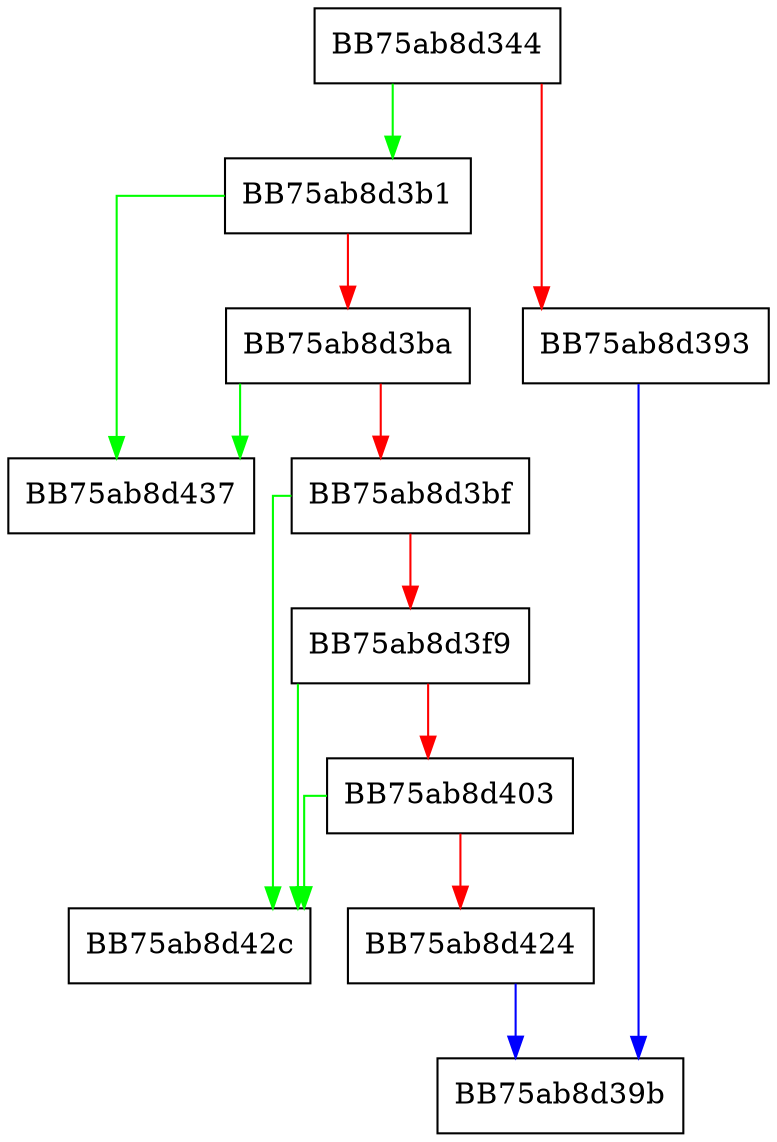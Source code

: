 digraph GetStringFromAttribute {
  node [shape="box"];
  graph [splines=ortho];
  BB75ab8d344 -> BB75ab8d3b1 [color="green"];
  BB75ab8d344 -> BB75ab8d393 [color="red"];
  BB75ab8d393 -> BB75ab8d39b [color="blue"];
  BB75ab8d3b1 -> BB75ab8d437 [color="green"];
  BB75ab8d3b1 -> BB75ab8d3ba [color="red"];
  BB75ab8d3ba -> BB75ab8d437 [color="green"];
  BB75ab8d3ba -> BB75ab8d3bf [color="red"];
  BB75ab8d3bf -> BB75ab8d42c [color="green"];
  BB75ab8d3bf -> BB75ab8d3f9 [color="red"];
  BB75ab8d3f9 -> BB75ab8d42c [color="green"];
  BB75ab8d3f9 -> BB75ab8d403 [color="red"];
  BB75ab8d403 -> BB75ab8d42c [color="green"];
  BB75ab8d403 -> BB75ab8d424 [color="red"];
  BB75ab8d424 -> BB75ab8d39b [color="blue"];
}